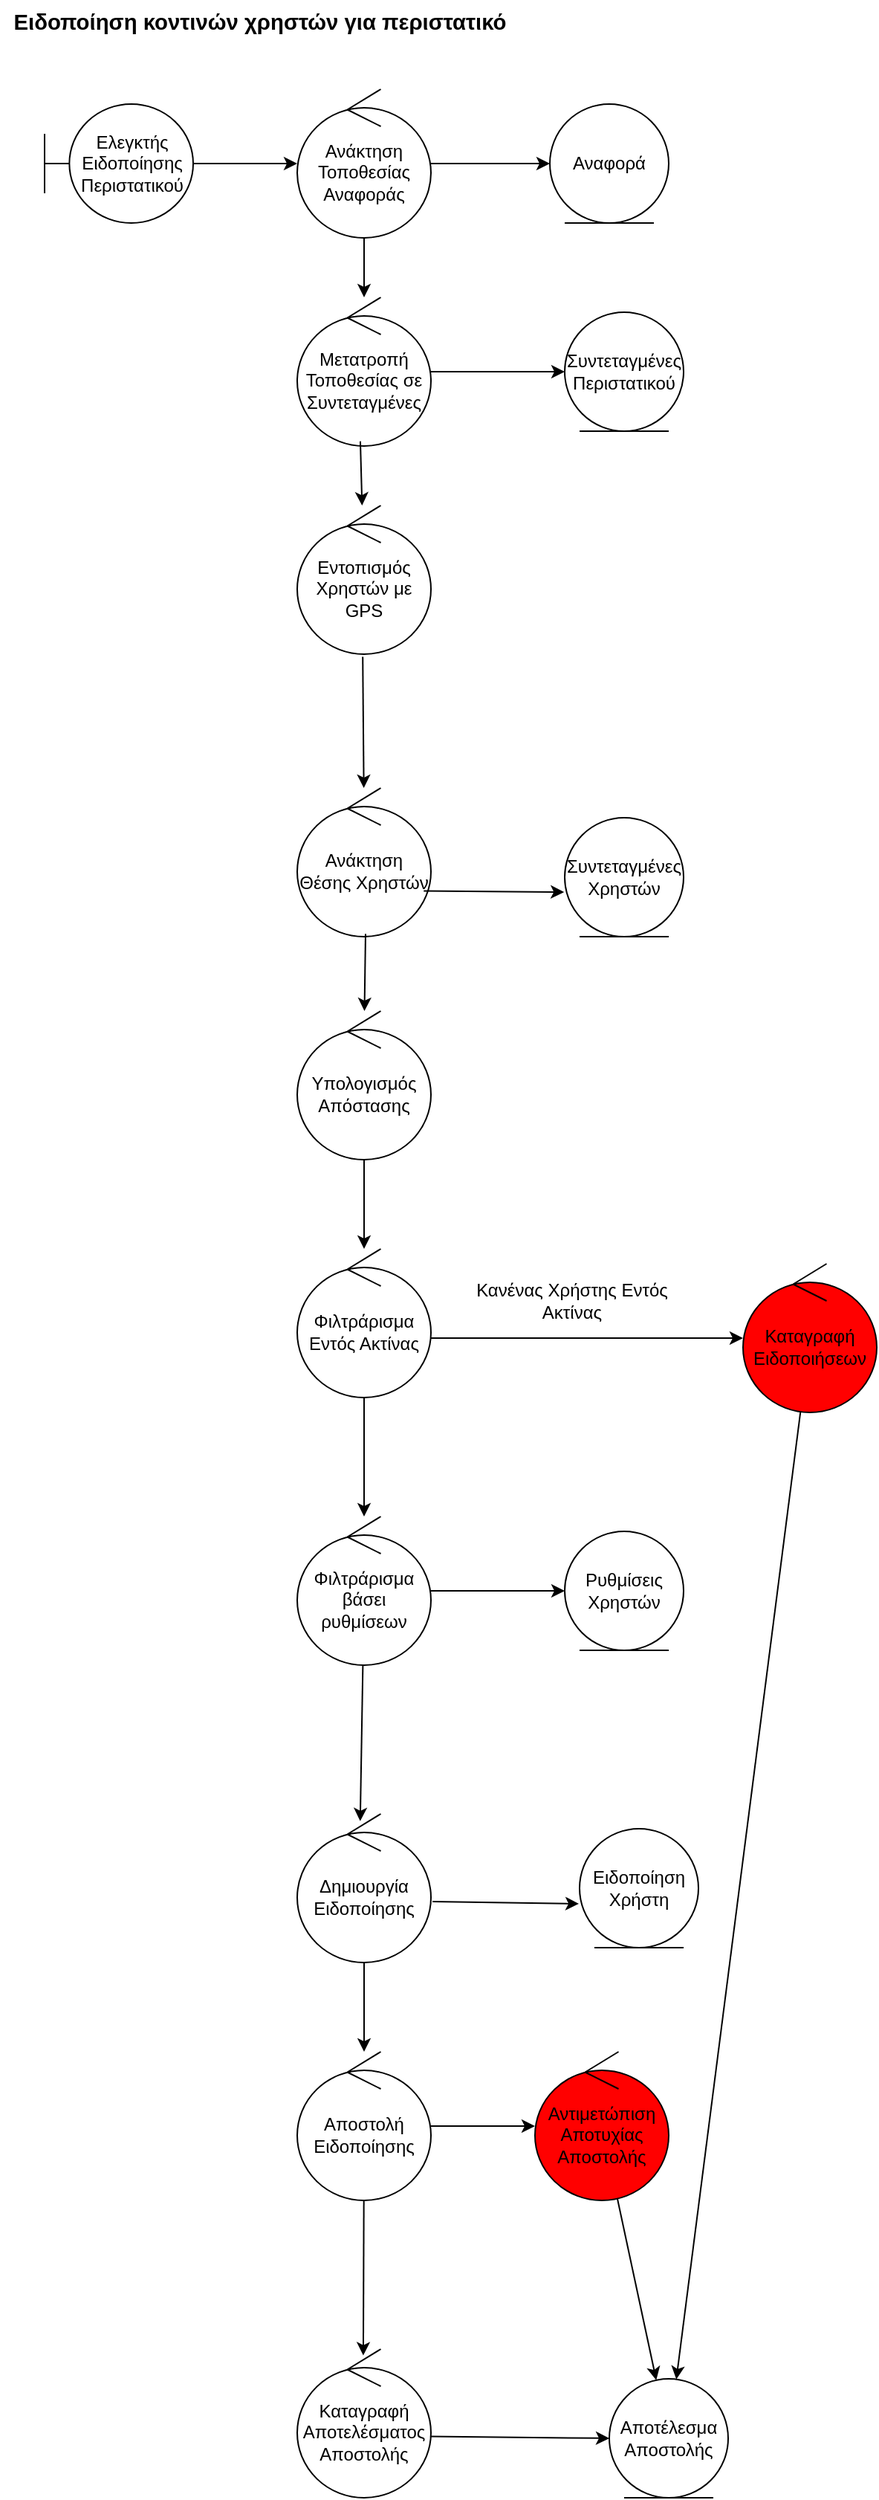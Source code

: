 <mxfile version="26.1.1">
  <diagram name="Page-1" id="QcssnWIaJsNDPoAzveYJ">
    <mxGraphModel dx="1358" dy="654" grid="1" gridSize="10" guides="1" tooltips="1" connect="1" arrows="1" fold="1" page="1" pageScale="1000" pageWidth="850" pageHeight="1100" math="0" shadow="0">
      <root>
        <mxCell id="0" />
        <mxCell id="1" parent="0" />
        <mxCell id="juGn9osMlU3DmZweuOhL-1" value="Ελεγκτής Ειδοποίησης Περιστατικού" style="shape=umlBoundary;whiteSpace=wrap;html=1;" vertex="1" parent="1">
          <mxGeometry x="170" y="250" width="100" height="80" as="geometry" />
        </mxCell>
        <mxCell id="juGn9osMlU3DmZweuOhL-2" value="Ανάκτηση Τοποθεσίας Αναφοράς" style="ellipse;shape=umlControl;whiteSpace=wrap;html=1;" vertex="1" parent="1">
          <mxGeometry x="340" y="240" width="90" height="100" as="geometry" />
        </mxCell>
        <mxCell id="juGn9osMlU3DmZweuOhL-3" value="Αναφορά" style="ellipse;shape=umlEntity;whiteSpace=wrap;html=1;" vertex="1" parent="1">
          <mxGeometry x="510" y="250" width="80" height="80" as="geometry" />
        </mxCell>
        <mxCell id="juGn9osMlU3DmZweuOhL-4" value="Μετατροπή Τοποθεσίας σε Συντεταγμένες" style="ellipse;shape=umlControl;whiteSpace=wrap;html=1;" vertex="1" parent="1">
          <mxGeometry x="340" y="380" width="90" height="100" as="geometry" />
        </mxCell>
        <mxCell id="juGn9osMlU3DmZweuOhL-5" value="Συντεταγμένες&lt;div&gt;Περιστατικού&lt;/div&gt;" style="ellipse;shape=umlEntity;whiteSpace=wrap;html=1;" vertex="1" parent="1">
          <mxGeometry x="520" y="390" width="80" height="80" as="geometry" />
        </mxCell>
        <mxCell id="juGn9osMlU3DmZweuOhL-6" value="Εντοπισμός Χρηστών με GPS" style="ellipse;shape=umlControl;whiteSpace=wrap;html=1;" vertex="1" parent="1">
          <mxGeometry x="340" y="520" width="90" height="100" as="geometry" />
        </mxCell>
        <mxCell id="juGn9osMlU3DmZweuOhL-7" value="Ανάκτηση Θέσης Χρηστών" style="ellipse;shape=umlControl;whiteSpace=wrap;html=1;" vertex="1" parent="1">
          <mxGeometry x="340" y="710" width="90" height="100" as="geometry" />
        </mxCell>
        <mxCell id="juGn9osMlU3DmZweuOhL-8" value="Συντεταγμένες&lt;div&gt;Χρηστών&lt;/div&gt;" style="ellipse;shape=umlEntity;whiteSpace=wrap;html=1;" vertex="1" parent="1">
          <mxGeometry x="520" y="730" width="80" height="80" as="geometry" />
        </mxCell>
        <mxCell id="juGn9osMlU3DmZweuOhL-9" value="Υπολογισμός Απόστασης" style="ellipse;shape=umlControl;whiteSpace=wrap;html=1;" vertex="1" parent="1">
          <mxGeometry x="340" y="860" width="90" height="100" as="geometry" />
        </mxCell>
        <mxCell id="juGn9osMlU3DmZweuOhL-10" value="Φιλτράρισμα Εντός Ακτίνας" style="ellipse;shape=umlControl;whiteSpace=wrap;html=1;" vertex="1" parent="1">
          <mxGeometry x="340" y="1020" width="90" height="100" as="geometry" />
        </mxCell>
        <mxCell id="juGn9osMlU3DmZweuOhL-11" value="Φιλτράρισμα βάσει ρυθμίσεων" style="ellipse;shape=umlControl;whiteSpace=wrap;html=1;" vertex="1" parent="1">
          <mxGeometry x="340" y="1200" width="90" height="100" as="geometry" />
        </mxCell>
        <mxCell id="juGn9osMlU3DmZweuOhL-12" value="&lt;div&gt;Ρυθμίσεις&lt;/div&gt;&lt;div&gt;Χρηστών&lt;/div&gt;" style="ellipse;shape=umlEntity;whiteSpace=wrap;html=1;" vertex="1" parent="1">
          <mxGeometry x="520" y="1210" width="80" height="80" as="geometry" />
        </mxCell>
        <mxCell id="juGn9osMlU3DmZweuOhL-13" value="Δημιουργία Ειδοποίησης" style="ellipse;shape=umlControl;whiteSpace=wrap;html=1;" vertex="1" parent="1">
          <mxGeometry x="340" y="1400" width="90" height="100" as="geometry" />
        </mxCell>
        <mxCell id="juGn9osMlU3DmZweuOhL-15" value="&lt;div&gt;Ειδοποίηση&lt;/div&gt;&lt;div&gt;Χρήστη&lt;/div&gt;" style="ellipse;shape=umlEntity;whiteSpace=wrap;html=1;" vertex="1" parent="1">
          <mxGeometry x="530" y="1410" width="80" height="80" as="geometry" />
        </mxCell>
        <mxCell id="juGn9osMlU3DmZweuOhL-16" value="Αποστολή Ειδοποίησης" style="ellipse;shape=umlControl;whiteSpace=wrap;html=1;" vertex="1" parent="1">
          <mxGeometry x="340" y="1560" width="90" height="100" as="geometry" />
        </mxCell>
        <mxCell id="juGn9osMlU3DmZweuOhL-17" value="Καταγραφή Αποτελέσματος&lt;div&gt;Αποστολής&lt;/div&gt;" style="ellipse;shape=umlControl;whiteSpace=wrap;html=1;" vertex="1" parent="1">
          <mxGeometry x="340" y="1760" width="90" height="100" as="geometry" />
        </mxCell>
        <mxCell id="juGn9osMlU3DmZweuOhL-18" value="&lt;div&gt;Αποτέλεσμα&lt;/div&gt;&lt;div&gt;Αποστολής&lt;/div&gt;" style="ellipse;shape=umlEntity;whiteSpace=wrap;html=1;" vertex="1" parent="1">
          <mxGeometry x="550" y="1780" width="80" height="80" as="geometry" />
        </mxCell>
        <mxCell id="juGn9osMlU3DmZweuOhL-19" value="" style="endArrow=classic;html=1;rounded=0;" edge="1" parent="1" source="juGn9osMlU3DmZweuOhL-1" target="juGn9osMlU3DmZweuOhL-2">
          <mxGeometry width="50" height="50" relative="1" as="geometry">
            <mxPoint x="520" y="390" as="sourcePoint" />
            <mxPoint x="570" y="340" as="targetPoint" />
          </mxGeometry>
        </mxCell>
        <mxCell id="juGn9osMlU3DmZweuOhL-20" value="" style="endArrow=classic;html=1;rounded=0;" edge="1" parent="1" source="juGn9osMlU3DmZweuOhL-2" target="juGn9osMlU3DmZweuOhL-3">
          <mxGeometry width="50" height="50" relative="1" as="geometry">
            <mxPoint x="520" y="390" as="sourcePoint" />
            <mxPoint x="570" y="340" as="targetPoint" />
          </mxGeometry>
        </mxCell>
        <mxCell id="juGn9osMlU3DmZweuOhL-21" value="" style="endArrow=classic;html=1;rounded=0;" edge="1" parent="1" source="juGn9osMlU3DmZweuOhL-2" target="juGn9osMlU3DmZweuOhL-4">
          <mxGeometry width="50" height="50" relative="1" as="geometry">
            <mxPoint x="520" y="570" as="sourcePoint" />
            <mxPoint x="570" y="520" as="targetPoint" />
          </mxGeometry>
        </mxCell>
        <mxCell id="juGn9osMlU3DmZweuOhL-22" value="" style="endArrow=classic;html=1;rounded=0;" edge="1" parent="1" source="juGn9osMlU3DmZweuOhL-4" target="juGn9osMlU3DmZweuOhL-5">
          <mxGeometry width="50" height="50" relative="1" as="geometry">
            <mxPoint x="520" y="570" as="sourcePoint" />
            <mxPoint x="570" y="520" as="targetPoint" />
          </mxGeometry>
        </mxCell>
        <mxCell id="juGn9osMlU3DmZweuOhL-23" value="" style="endArrow=classic;html=1;rounded=0;exitX=0.472;exitY=0.968;exitDx=0;exitDy=0;exitPerimeter=0;" edge="1" parent="1" source="juGn9osMlU3DmZweuOhL-4" target="juGn9osMlU3DmZweuOhL-6">
          <mxGeometry width="50" height="50" relative="1" as="geometry">
            <mxPoint x="380" y="540" as="sourcePoint" />
            <mxPoint x="430" y="490" as="targetPoint" />
          </mxGeometry>
        </mxCell>
        <mxCell id="juGn9osMlU3DmZweuOhL-24" value="" style="endArrow=classic;html=1;rounded=0;exitX=0.49;exitY=1.017;exitDx=0;exitDy=0;exitPerimeter=0;" edge="1" parent="1" source="juGn9osMlU3DmZweuOhL-6" target="juGn9osMlU3DmZweuOhL-7">
          <mxGeometry width="50" height="50" relative="1" as="geometry">
            <mxPoint x="460" y="770" as="sourcePoint" />
            <mxPoint x="390" y="740" as="targetPoint" />
          </mxGeometry>
        </mxCell>
        <mxCell id="juGn9osMlU3DmZweuOhL-25" value="" style="endArrow=classic;html=1;rounded=0;exitX=0.946;exitY=0.692;exitDx=0;exitDy=0;exitPerimeter=0;entryX=-0.005;entryY=0.625;entryDx=0;entryDy=0;entryPerimeter=0;" edge="1" parent="1" source="juGn9osMlU3DmZweuOhL-7" target="juGn9osMlU3DmZweuOhL-8">
          <mxGeometry width="50" height="50" relative="1" as="geometry">
            <mxPoint x="460" y="870" as="sourcePoint" />
            <mxPoint x="510" y="820" as="targetPoint" />
          </mxGeometry>
        </mxCell>
        <mxCell id="juGn9osMlU3DmZweuOhL-26" value="" style="endArrow=classic;html=1;rounded=0;exitX=0.511;exitY=0.981;exitDx=0;exitDy=0;exitPerimeter=0;" edge="1" parent="1" source="juGn9osMlU3DmZweuOhL-7" target="juGn9osMlU3DmZweuOhL-9">
          <mxGeometry width="50" height="50" relative="1" as="geometry">
            <mxPoint x="380" y="813" as="sourcePoint" />
            <mxPoint x="510" y="880" as="targetPoint" />
          </mxGeometry>
        </mxCell>
        <mxCell id="juGn9osMlU3DmZweuOhL-27" value="" style="endArrow=classic;html=1;rounded=0;" edge="1" parent="1" source="juGn9osMlU3DmZweuOhL-9" target="juGn9osMlU3DmZweuOhL-10">
          <mxGeometry width="50" height="50" relative="1" as="geometry">
            <mxPoint x="460" y="1070" as="sourcePoint" />
            <mxPoint x="510" y="1020" as="targetPoint" />
          </mxGeometry>
        </mxCell>
        <mxCell id="juGn9osMlU3DmZweuOhL-28" value="" style="endArrow=classic;html=1;rounded=0;" edge="1" parent="1" source="juGn9osMlU3DmZweuOhL-10" target="juGn9osMlU3DmZweuOhL-11">
          <mxGeometry width="50" height="50" relative="1" as="geometry">
            <mxPoint x="470" y="1470" as="sourcePoint" />
            <mxPoint x="520" y="1420" as="targetPoint" />
          </mxGeometry>
        </mxCell>
        <mxCell id="juGn9osMlU3DmZweuOhL-29" value="" style="endArrow=classic;html=1;rounded=0;" edge="1" parent="1" source="juGn9osMlU3DmZweuOhL-11" target="juGn9osMlU3DmZweuOhL-12">
          <mxGeometry width="50" height="50" relative="1" as="geometry">
            <mxPoint x="470" y="1470" as="sourcePoint" />
            <mxPoint x="520" y="1420" as="targetPoint" />
          </mxGeometry>
        </mxCell>
        <mxCell id="juGn9osMlU3DmZweuOhL-30" value="" style="endArrow=classic;html=1;rounded=0;entryX=0.471;entryY=0.049;entryDx=0;entryDy=0;entryPerimeter=0;" edge="1" parent="1" source="juGn9osMlU3DmZweuOhL-11" target="juGn9osMlU3DmZweuOhL-13">
          <mxGeometry width="50" height="50" relative="1" as="geometry">
            <mxPoint x="470" y="1580" as="sourcePoint" />
            <mxPoint x="520" y="1530" as="targetPoint" />
          </mxGeometry>
        </mxCell>
        <mxCell id="juGn9osMlU3DmZweuOhL-31" value="" style="endArrow=classic;html=1;rounded=0;entryX=-0.006;entryY=0.631;entryDx=0;entryDy=0;entryPerimeter=0;exitX=1.012;exitY=0.59;exitDx=0;exitDy=0;exitPerimeter=0;" edge="1" parent="1" source="juGn9osMlU3DmZweuOhL-13" target="juGn9osMlU3DmZweuOhL-15">
          <mxGeometry width="50" height="50" relative="1" as="geometry">
            <mxPoint x="440" y="1540" as="sourcePoint" />
            <mxPoint x="520" y="1580" as="targetPoint" />
          </mxGeometry>
        </mxCell>
        <mxCell id="juGn9osMlU3DmZweuOhL-32" value="" style="endArrow=classic;html=1;rounded=0;" edge="1" parent="1" source="juGn9osMlU3DmZweuOhL-13" target="juGn9osMlU3DmZweuOhL-16">
          <mxGeometry width="50" height="50" relative="1" as="geometry">
            <mxPoint x="470" y="1770" as="sourcePoint" />
            <mxPoint x="520" y="1720" as="targetPoint" />
          </mxGeometry>
        </mxCell>
        <mxCell id="juGn9osMlU3DmZweuOhL-33" value="" style="endArrow=classic;html=1;rounded=0;entryX=0.494;entryY=0.043;entryDx=0;entryDy=0;entryPerimeter=0;" edge="1" parent="1" source="juGn9osMlU3DmZweuOhL-16" target="juGn9osMlU3DmZweuOhL-17">
          <mxGeometry width="50" height="50" relative="1" as="geometry">
            <mxPoint x="470" y="1890" as="sourcePoint" />
            <mxPoint x="410" y="1810" as="targetPoint" />
          </mxGeometry>
        </mxCell>
        <mxCell id="juGn9osMlU3DmZweuOhL-34" value="" style="endArrow=classic;html=1;rounded=0;entryX=0;entryY=0.5;entryDx=0;entryDy=0;exitX=0.994;exitY=0.588;exitDx=0;exitDy=0;exitPerimeter=0;" edge="1" parent="1" source="juGn9osMlU3DmZweuOhL-17" target="juGn9osMlU3DmZweuOhL-18">
          <mxGeometry width="50" height="50" relative="1" as="geometry">
            <mxPoint x="470" y="1890" as="sourcePoint" />
            <mxPoint x="520" y="1840" as="targetPoint" />
          </mxGeometry>
        </mxCell>
        <mxCell id="juGn9osMlU3DmZweuOhL-36" value="Καταγραφή Ειδοποιήσεων" style="ellipse;shape=umlControl;whiteSpace=wrap;html=1;fillColor=#FF0000;" vertex="1" parent="1">
          <mxGeometry x="640" y="1030" width="90" height="100" as="geometry" />
        </mxCell>
        <mxCell id="juGn9osMlU3DmZweuOhL-37" value="" style="endArrow=classic;html=1;rounded=0;exitX=1;exitY=0.6;exitDx=0;exitDy=0;exitPerimeter=0;" edge="1" parent="1" source="juGn9osMlU3DmZweuOhL-10" target="juGn9osMlU3DmZweuOhL-36">
          <mxGeometry width="50" height="50" relative="1" as="geometry">
            <mxPoint x="430.0" y="1042.294" as="sourcePoint" />
            <mxPoint x="591.96" y="1097.7" as="targetPoint" />
          </mxGeometry>
        </mxCell>
        <mxCell id="juGn9osMlU3DmZweuOhL-39" value="" style="endArrow=classic;html=1;rounded=0;" edge="1" parent="1" source="juGn9osMlU3DmZweuOhL-36" target="juGn9osMlU3DmZweuOhL-18">
          <mxGeometry width="50" height="50" relative="1" as="geometry">
            <mxPoint x="590" y="1590" as="sourcePoint" />
            <mxPoint x="640" y="1540" as="targetPoint" />
          </mxGeometry>
        </mxCell>
        <mxCell id="juGn9osMlU3DmZweuOhL-40" value="Κανένας Χρήστης Εντός Ακτίνας" style="text;html=1;align=center;verticalAlign=middle;whiteSpace=wrap;rounded=0;" vertex="1" parent="1">
          <mxGeometry x="450" y="1040" width="150" height="30" as="geometry" />
        </mxCell>
        <mxCell id="juGn9osMlU3DmZweuOhL-41" value="Αντιμετώπιση Αποτυχίας Αποστολής" style="ellipse;shape=umlControl;whiteSpace=wrap;html=1;fillColor=#FF0000;" vertex="1" parent="1">
          <mxGeometry x="500" y="1560" width="90" height="100" as="geometry" />
        </mxCell>
        <mxCell id="juGn9osMlU3DmZweuOhL-42" value="" style="endArrow=classic;html=1;rounded=0;" edge="1" parent="1" source="juGn9osMlU3DmZweuOhL-16" target="juGn9osMlU3DmZweuOhL-41">
          <mxGeometry width="50" height="50" relative="1" as="geometry">
            <mxPoint x="350" y="1610" as="sourcePoint" />
            <mxPoint x="400" y="1560" as="targetPoint" />
          </mxGeometry>
        </mxCell>
        <mxCell id="juGn9osMlU3DmZweuOhL-43" value="" style="endArrow=classic;html=1;rounded=0;" edge="1" parent="1" source="juGn9osMlU3DmZweuOhL-41" target="juGn9osMlU3DmZweuOhL-18">
          <mxGeometry width="50" height="50" relative="1" as="geometry">
            <mxPoint x="350" y="1610" as="sourcePoint" />
            <mxPoint x="400" y="1560" as="targetPoint" />
          </mxGeometry>
        </mxCell>
        <mxCell id="juGn9osMlU3DmZweuOhL-44" value="&lt;span id=&quot;docs-internal-guid-dfbf5265-7fff-5b89-516d-8a2f687f27ed&quot;&gt;&lt;span style=&quot;font-size: 11pt; font-family: Arial, sans-serif; background-color: transparent; font-weight: 700; font-variant-numeric: normal; font-variant-east-asian: normal; font-variant-alternates: normal; font-variant-position: normal; font-variant-emoji: normal; vertical-align: baseline; white-space-collapse: preserve;&quot;&gt;Ειδοποίηση κοντινών χρηστών για περιστατικό&lt;/span&gt;&lt;/span&gt;" style="text;html=1;align=center;verticalAlign=middle;whiteSpace=wrap;rounded=0;" vertex="1" parent="1">
          <mxGeometry x="140" y="180" width="350" height="30" as="geometry" />
        </mxCell>
      </root>
    </mxGraphModel>
  </diagram>
</mxfile>
